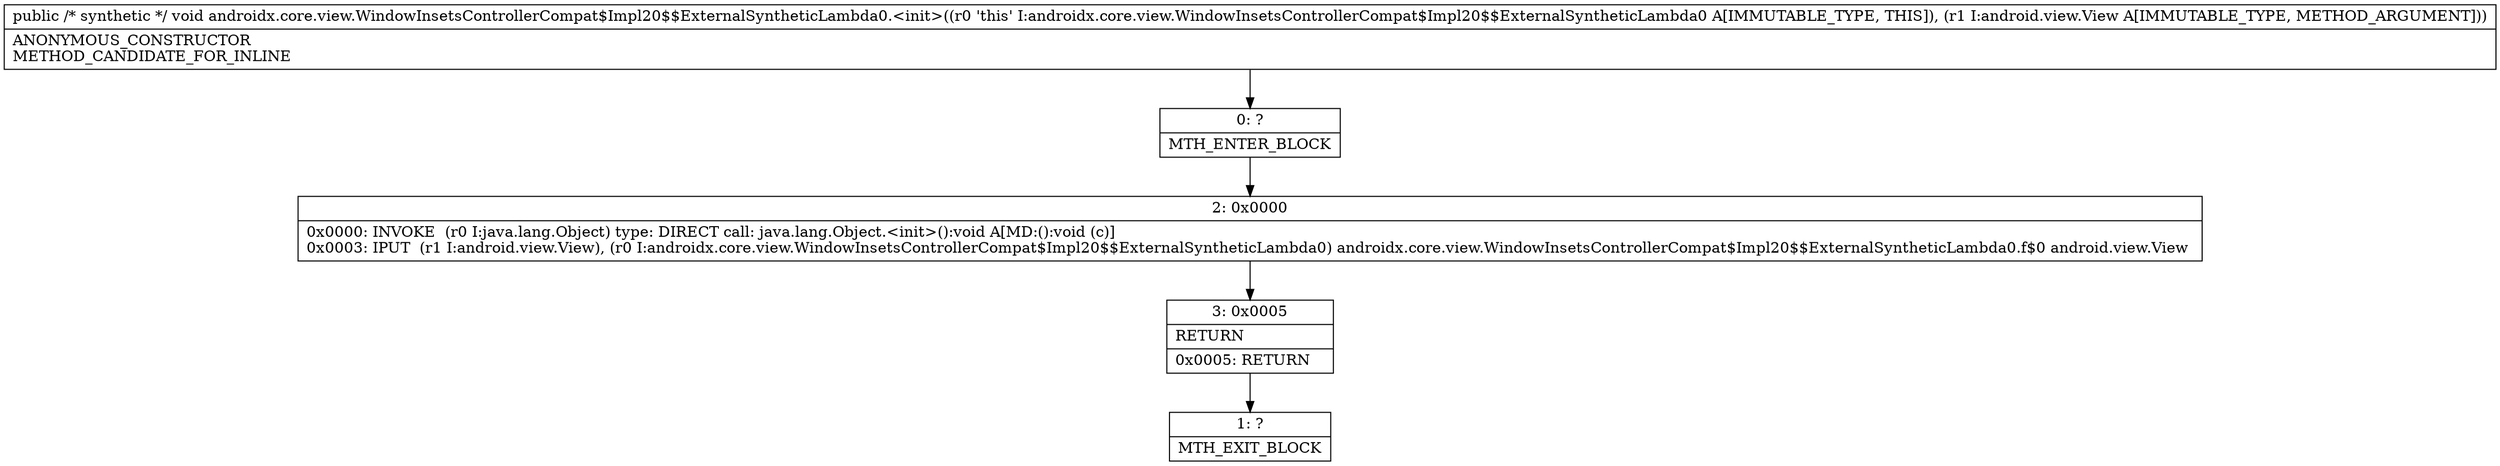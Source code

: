 digraph "CFG forandroidx.core.view.WindowInsetsControllerCompat$Impl20$$ExternalSyntheticLambda0.\<init\>(Landroid\/view\/View;)V" {
Node_0 [shape=record,label="{0\:\ ?|MTH_ENTER_BLOCK\l}"];
Node_2 [shape=record,label="{2\:\ 0x0000|0x0000: INVOKE  (r0 I:java.lang.Object) type: DIRECT call: java.lang.Object.\<init\>():void A[MD:():void (c)]\l0x0003: IPUT  (r1 I:android.view.View), (r0 I:androidx.core.view.WindowInsetsControllerCompat$Impl20$$ExternalSyntheticLambda0) androidx.core.view.WindowInsetsControllerCompat$Impl20$$ExternalSyntheticLambda0.f$0 android.view.View \l}"];
Node_3 [shape=record,label="{3\:\ 0x0005|RETURN\l|0x0005: RETURN   \l}"];
Node_1 [shape=record,label="{1\:\ ?|MTH_EXIT_BLOCK\l}"];
MethodNode[shape=record,label="{public \/* synthetic *\/ void androidx.core.view.WindowInsetsControllerCompat$Impl20$$ExternalSyntheticLambda0.\<init\>((r0 'this' I:androidx.core.view.WindowInsetsControllerCompat$Impl20$$ExternalSyntheticLambda0 A[IMMUTABLE_TYPE, THIS]), (r1 I:android.view.View A[IMMUTABLE_TYPE, METHOD_ARGUMENT]))  | ANONYMOUS_CONSTRUCTOR\lMETHOD_CANDIDATE_FOR_INLINE\l}"];
MethodNode -> Node_0;Node_0 -> Node_2;
Node_2 -> Node_3;
Node_3 -> Node_1;
}

